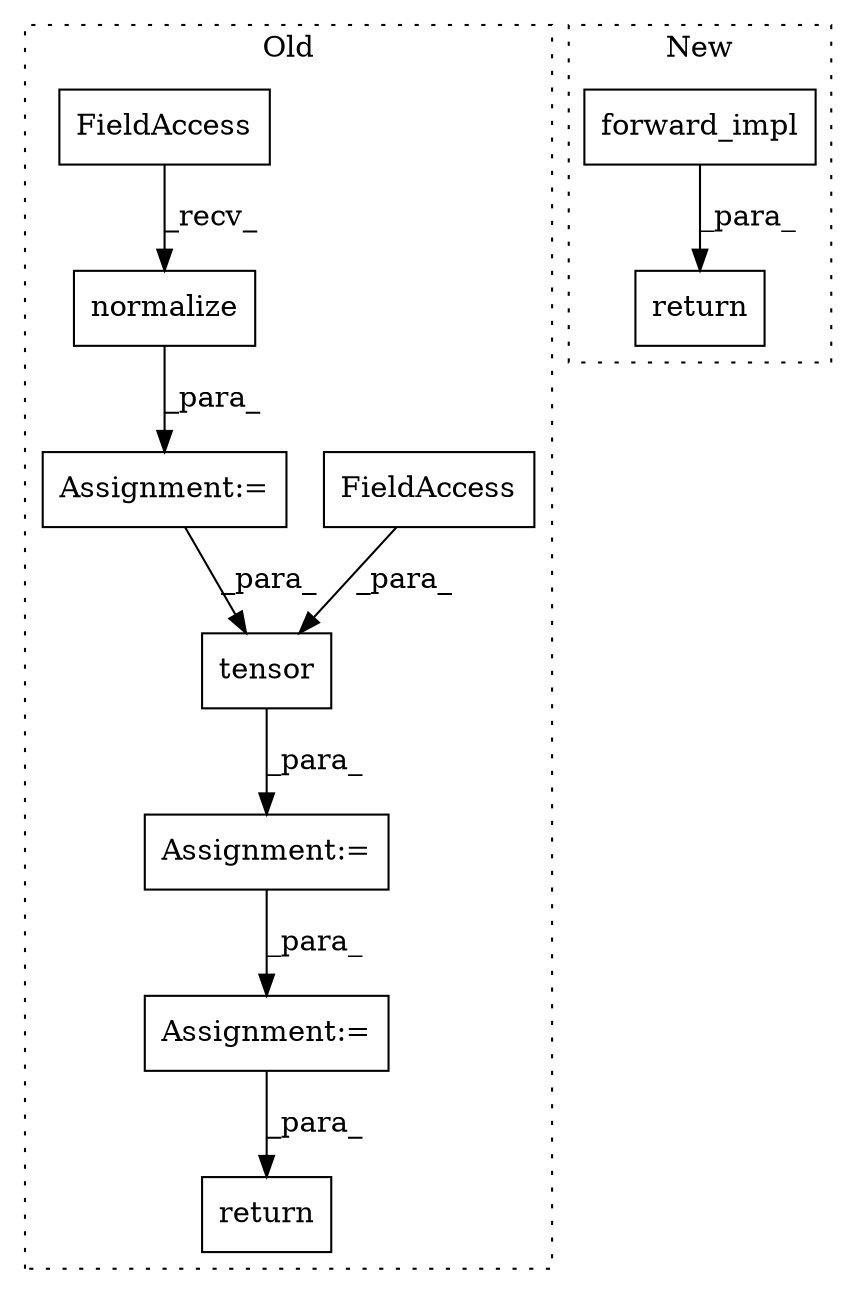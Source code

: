 digraph G {
subgraph cluster0 {
1 [label="tensor" a="32" s="3145,3174" l="7,1" shape="box"];
3 [label="Assignment:=" a="7" s="3082" l="1" shape="box"];
4 [label="FieldAccess" a="22" s="3163" l="11" shape="box"];
5 [label="Assignment:=" a="7" s="3138" l="1" shape="box"];
6 [label="Assignment:=" a="7" s="3235" l="1" shape="box"];
8 [label="return" a="41" s="3338" l="7" shape="box"];
9 [label="normalize" a="32" s="3099,3119" l="10,1" shape="box"];
10 [label="FieldAccess" a="22" s="3083" l="15" shape="box"];
label = "Old";
style="dotted";
}
subgraph cluster1 {
2 [label="forward_impl" a="32" s="14744,14802" l="13,1" shape="box"];
7 [label="return" a="41" s="14732" l="7" shape="box"];
label = "New";
style="dotted";
}
1 -> 5 [label="_para_"];
2 -> 7 [label="_para_"];
3 -> 1 [label="_para_"];
4 -> 1 [label="_para_"];
5 -> 6 [label="_para_"];
6 -> 8 [label="_para_"];
9 -> 3 [label="_para_"];
10 -> 9 [label="_recv_"];
}
